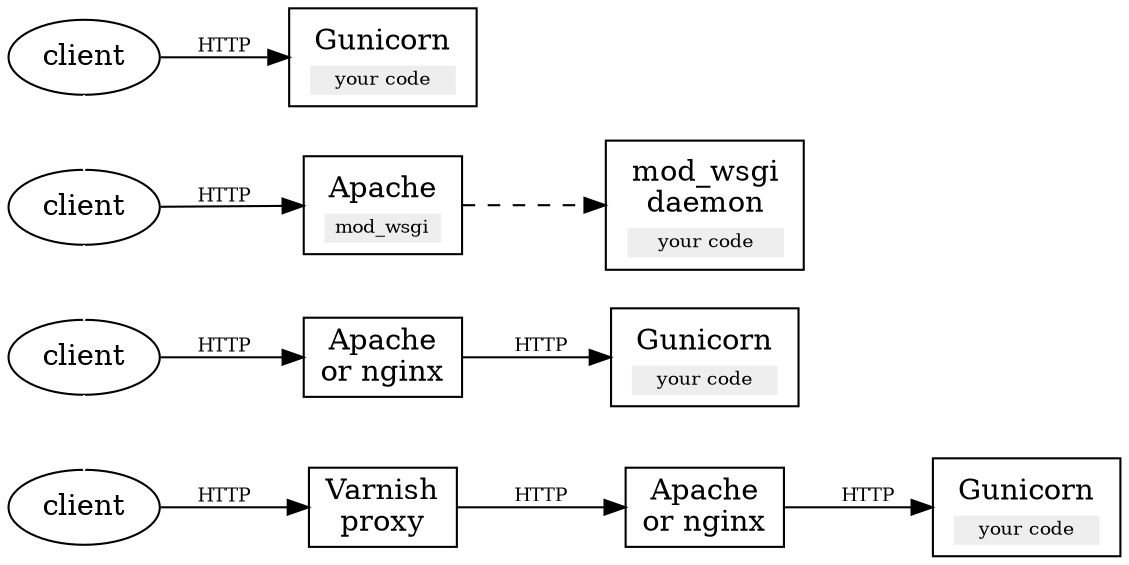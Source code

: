 digraph Network {
    graph [rankdir=LR]

    client1 [label="client"]
    client2 [label="client"]
    client3 [label="client"]
    client4 [label="client"]

    node [shape=rectangle]
    edge [fontsize=9]

    gunicorn1 [label=<<table border="0" cellborder="0"><tr><td>Gunicorn</td></tr><tr><td bgcolor="#eeeeee"><font point-size="9">your code</font></td></tr></table>>];
    gunicorn2 [label=<<table border="0" cellborder="0"><tr><td>Gunicorn</td></tr><tr><td bgcolor="#eeeeee"><font point-size="9">your code</font></td></tr></table>>];
    gunicorn3 [label=<<table border="0" cellborder="0"><tr><td>Gunicorn</td></tr><tr><td bgcolor="#eeeeee"><font point-size="9">your code</font></td></tr></table>>];

    apache1 [label=<<table border="0" cellborder="0"><tr><td>Apache</td></tr><tr><td bgcolor="#eeeeee"><font point-size="9">mod_wsgi</font></td></tr></table>>]
    apache2 [label="Apache\nor nginx"]
    apache3 [label="Apache\nor nginx"]

    daemon [label=<<table border="0" cellborder="0"><tr><td>mod_wsgi<br/>daemon</td></tr><tr><td bgcolor="#eeeeee"><font point-size="9">your code</font></td></tr></table>>]

    client1 -> gunicorn1 [label="HTTP"]
    client2 -> apache1 [label="HTTP"]
    apache1 -> daemon [style=dashed]
    client3 -> apache2 -> gunicorn2 [label="HTTP"]
    client4 -> "Varnish\nproxy" -> apache3 -> gunicorn3 [label="HTTP"]

    {
        rank = same;
        rankdir = TB;
        client1 -> client2 -> client3 -> client4 [color=white];
    }
}
